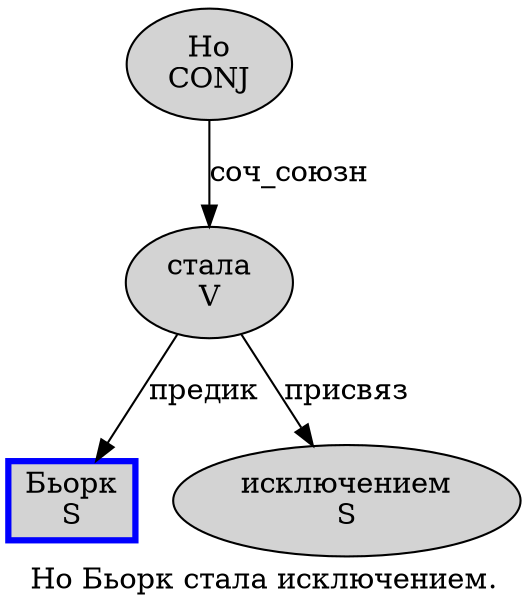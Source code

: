 digraph SENTENCE_5 {
	graph [label="Но Бьорк стала исключением."]
	node [style=filled]
		0 [label="Но
CONJ" color="" fillcolor=lightgray penwidth=1 shape=ellipse]
		1 [label="Бьорк
S" color=blue fillcolor=lightgray penwidth=3 shape=box]
		2 [label="стала
V" color="" fillcolor=lightgray penwidth=1 shape=ellipse]
		3 [label="исключением
S" color="" fillcolor=lightgray penwidth=1 shape=ellipse]
			2 -> 1 [label="предик"]
			2 -> 3 [label="присвяз"]
			0 -> 2 [label="соч_союзн"]
}